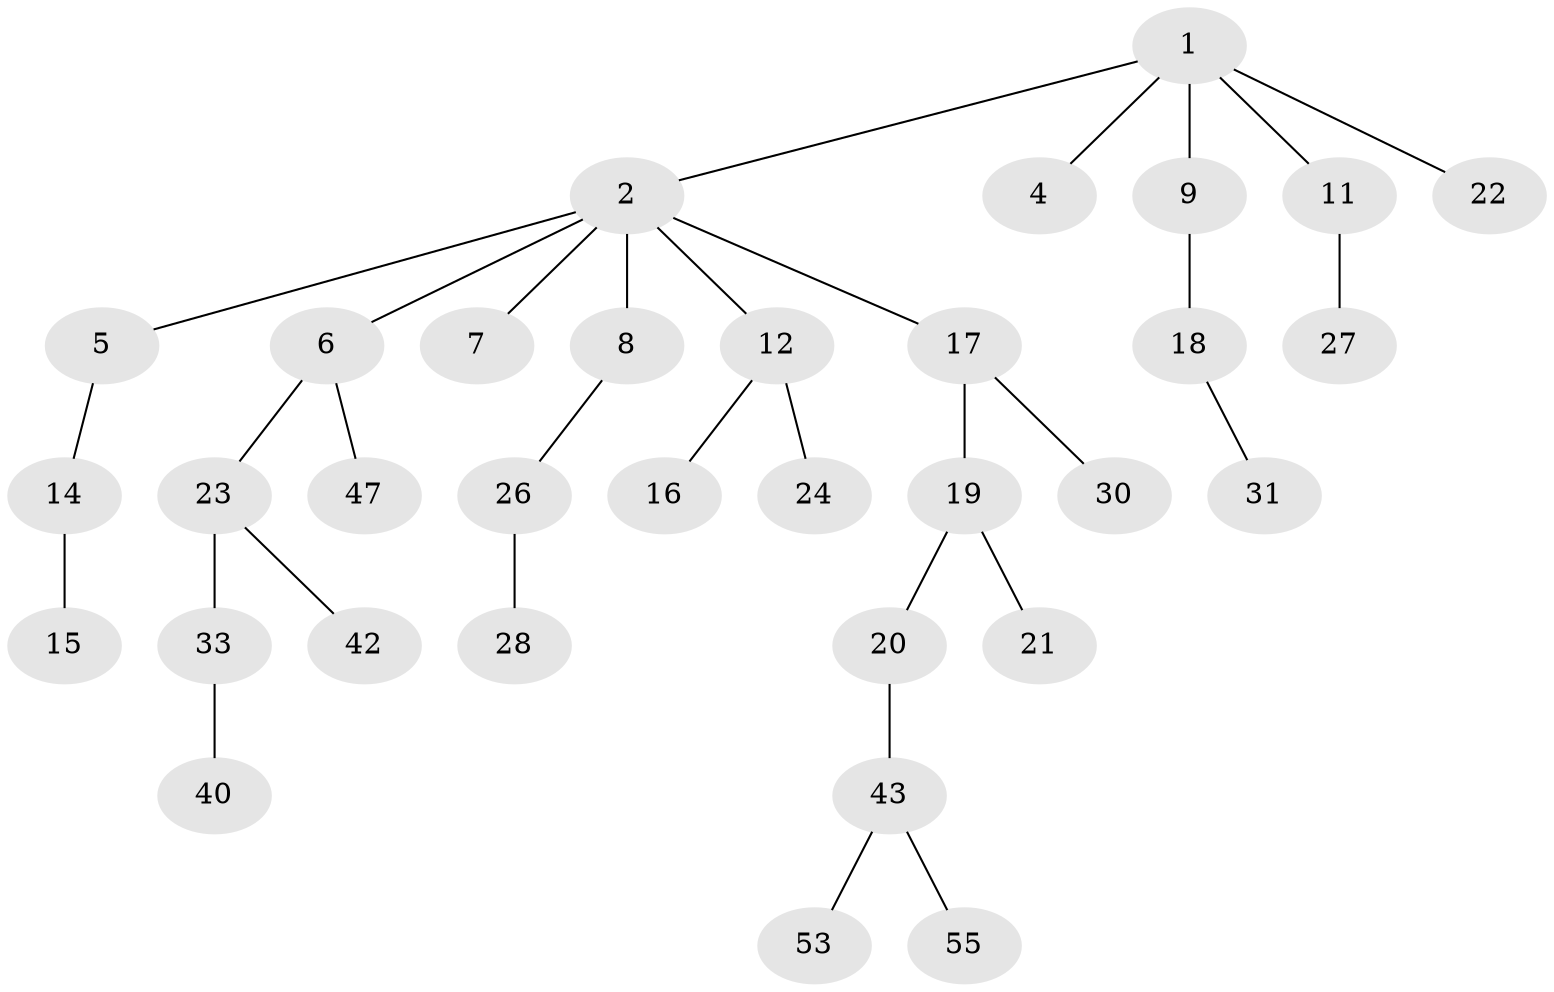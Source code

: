 // Generated by graph-tools (version 1.1) at 2025/52/02/27/25 19:52:09]
// undirected, 33 vertices, 32 edges
graph export_dot {
graph [start="1"]
  node [color=gray90,style=filled];
  1 [super="+52"];
  2 [super="+3"];
  4;
  5 [super="+32"];
  6 [super="+10"];
  7 [super="+50"];
  8 [super="+13"];
  9;
  11 [super="+36"];
  12 [super="+35"];
  14 [super="+25"];
  15 [super="+38"];
  16;
  17 [super="+29"];
  18 [super="+48"];
  19 [super="+37"];
  20 [super="+49"];
  21 [super="+39"];
  22 [super="+41"];
  23 [super="+45"];
  24;
  26 [super="+34"];
  27;
  28;
  30;
  31 [super="+46"];
  33;
  40 [super="+54"];
  42 [super="+51"];
  43 [super="+44"];
  47;
  53;
  55;
  1 -- 2;
  1 -- 4;
  1 -- 9;
  1 -- 11;
  1 -- 22;
  2 -- 7;
  2 -- 8;
  2 -- 12;
  2 -- 17;
  2 -- 5;
  2 -- 6;
  5 -- 14;
  6 -- 47;
  6 -- 23;
  8 -- 26;
  9 -- 18;
  11 -- 27;
  12 -- 16;
  12 -- 24;
  14 -- 15;
  17 -- 19;
  17 -- 30;
  18 -- 31;
  19 -- 20;
  19 -- 21;
  20 -- 43;
  23 -- 33;
  23 -- 42;
  26 -- 28;
  33 -- 40;
  43 -- 53;
  43 -- 55;
}
